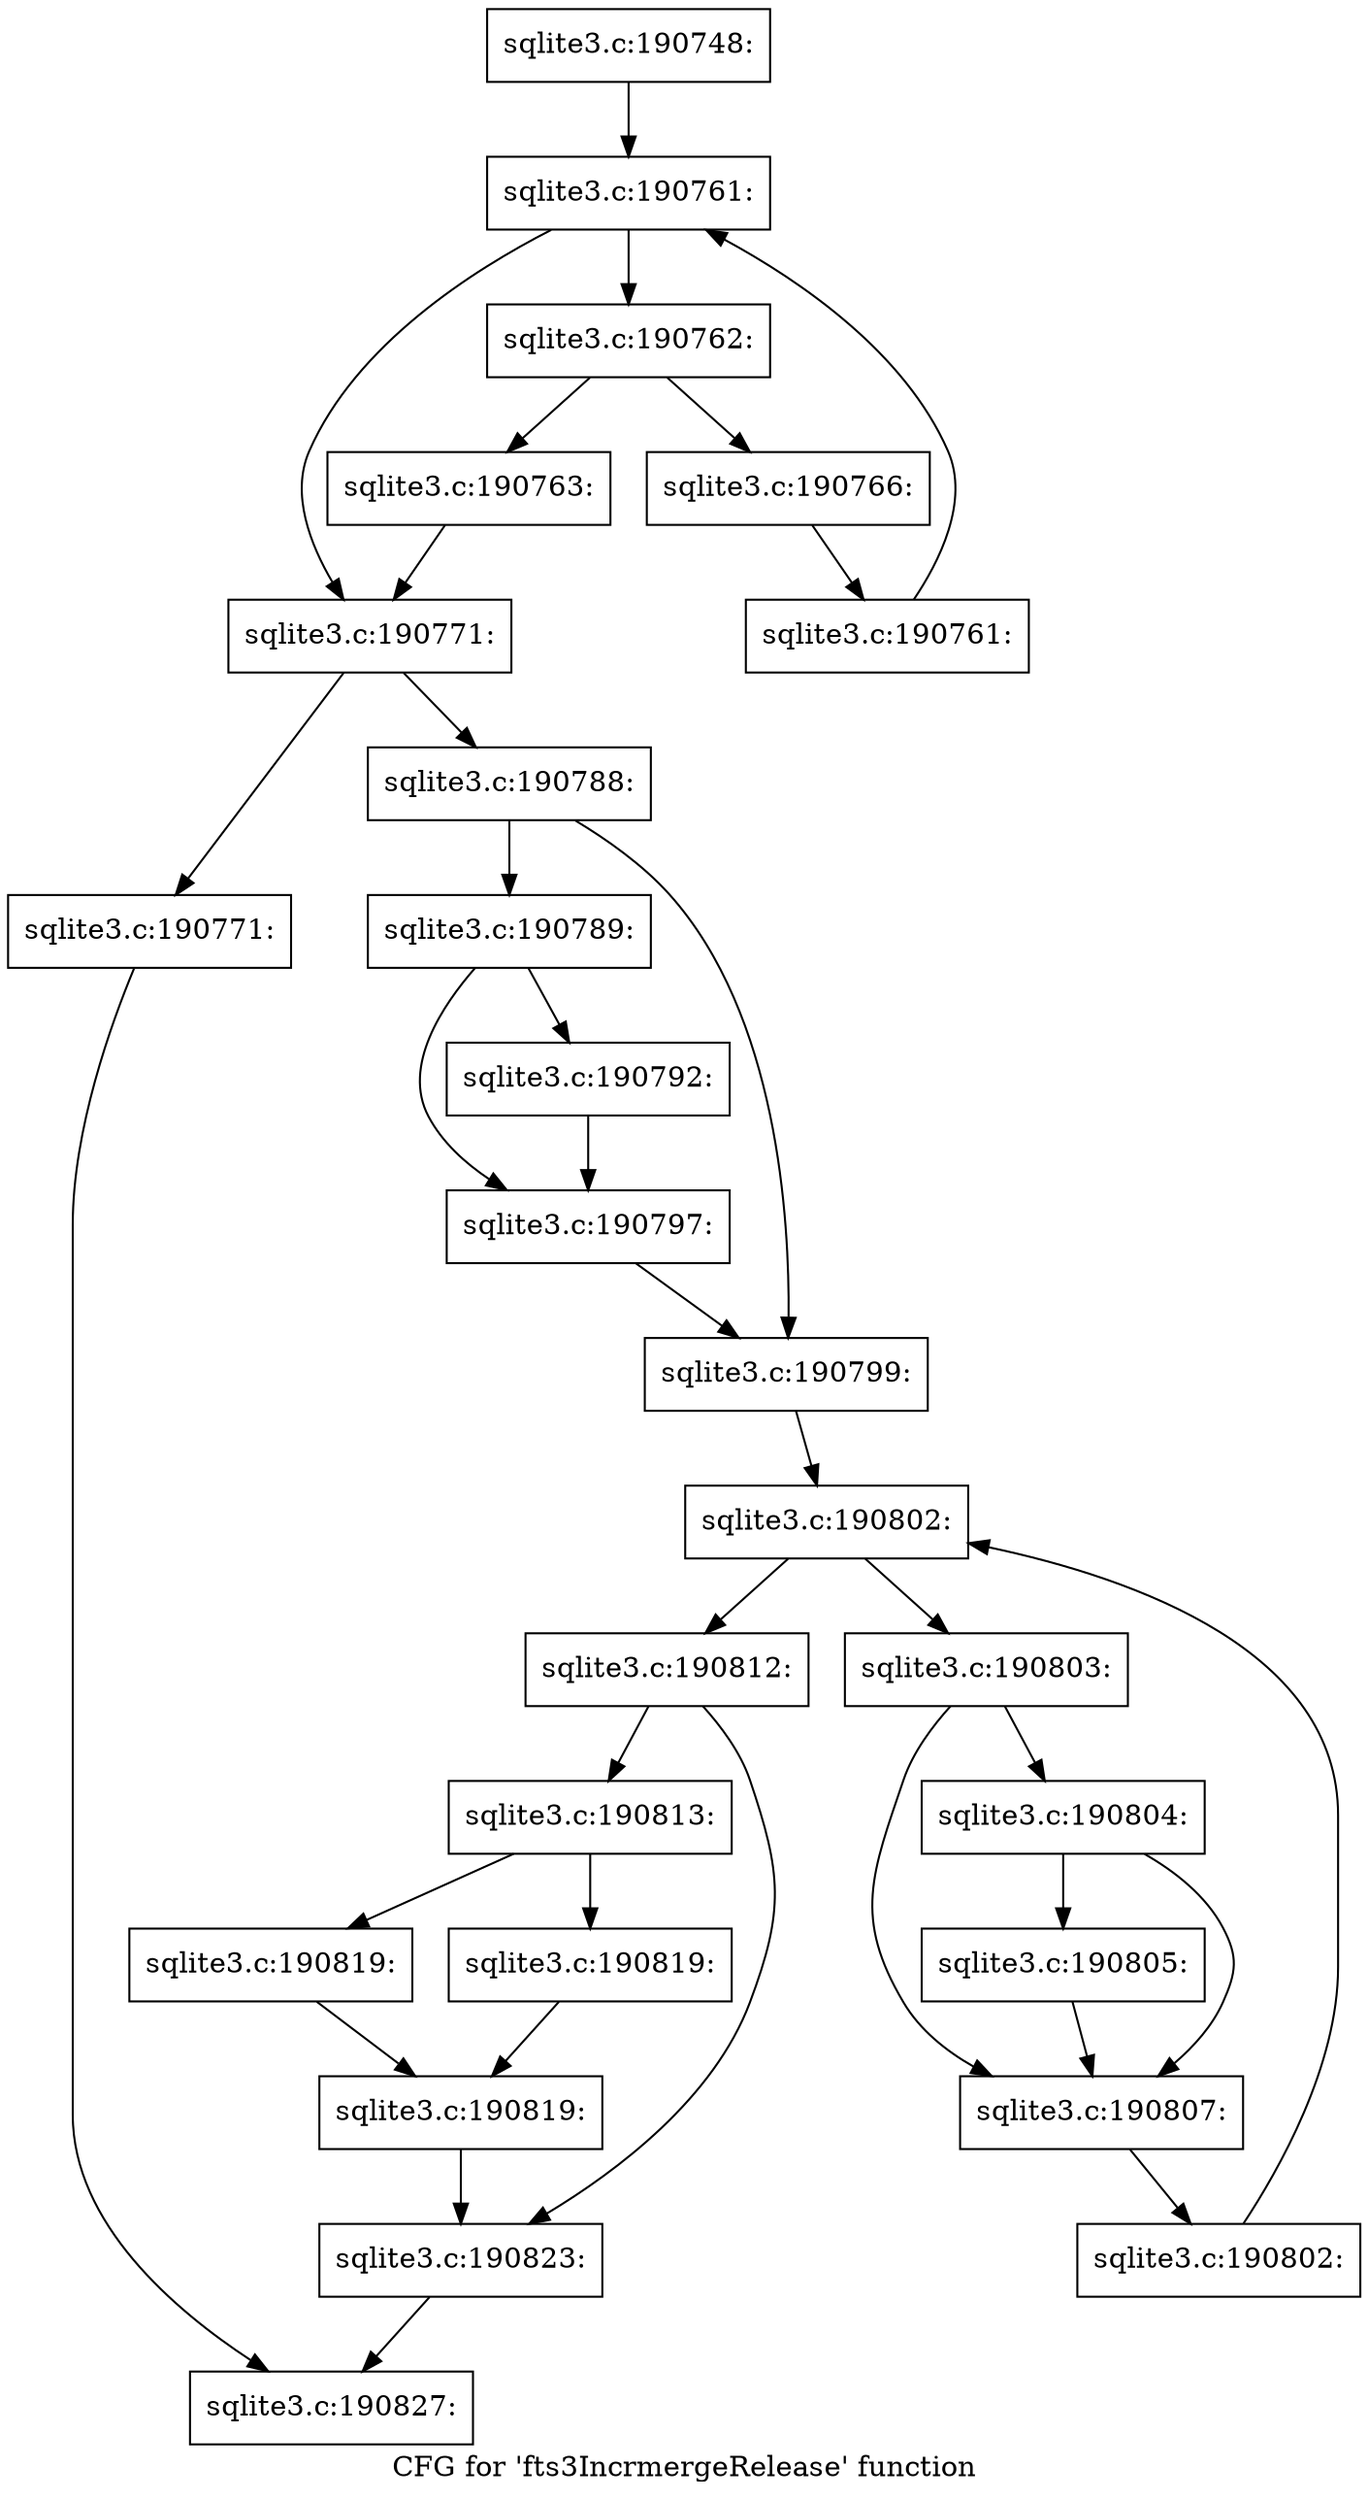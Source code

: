 digraph "CFG for 'fts3IncrmergeRelease' function" {
	label="CFG for 'fts3IncrmergeRelease' function";

	Node0x55c0fb2029b0 [shape=record,label="{sqlite3.c:190748:}"];
	Node0x55c0fb2029b0 -> Node0x55c0fb206e70;
	Node0x55c0fb206e70 [shape=record,label="{sqlite3.c:190761:}"];
	Node0x55c0fb206e70 -> Node0x55c0fb207090;
	Node0x55c0fb206e70 -> Node0x55c0fb206c60;
	Node0x55c0fb207090 [shape=record,label="{sqlite3.c:190762:}"];
	Node0x55c0fb207090 -> Node0x55c0fb207b40;
	Node0x55c0fb207090 -> Node0x55c0fb207b90;
	Node0x55c0fb207b40 [shape=record,label="{sqlite3.c:190763:}"];
	Node0x55c0fb207b40 -> Node0x55c0fb206c60;
	Node0x55c0fb207b90 [shape=record,label="{sqlite3.c:190766:}"];
	Node0x55c0fb207b90 -> Node0x55c0fb207000;
	Node0x55c0fb207000 [shape=record,label="{sqlite3.c:190761:}"];
	Node0x55c0fb207000 -> Node0x55c0fb206e70;
	Node0x55c0fb206c60 [shape=record,label="{sqlite3.c:190771:}"];
	Node0x55c0fb206c60 -> Node0x55c0fb208e60;
	Node0x55c0fb206c60 -> Node0x55c0fb208eb0;
	Node0x55c0fb208e60 [shape=record,label="{sqlite3.c:190771:}"];
	Node0x55c0fb208e60 -> Node0x55c0fb202b30;
	Node0x55c0fb208eb0 [shape=record,label="{sqlite3.c:190788:}"];
	Node0x55c0fb208eb0 -> Node0x55c0fb209240;
	Node0x55c0fb208eb0 -> Node0x55c0fb209290;
	Node0x55c0fb209240 [shape=record,label="{sqlite3.c:190789:}"];
	Node0x55c0fb209240 -> Node0x55c0fb209ff0;
	Node0x55c0fb209240 -> Node0x55c0fb20a040;
	Node0x55c0fb209ff0 [shape=record,label="{sqlite3.c:190792:}"];
	Node0x55c0fb209ff0 -> Node0x55c0fb20a040;
	Node0x55c0fb20a040 [shape=record,label="{sqlite3.c:190797:}"];
	Node0x55c0fb20a040 -> Node0x55c0fb209290;
	Node0x55c0fb209290 [shape=record,label="{sqlite3.c:190799:}"];
	Node0x55c0fb209290 -> Node0x55c0fb20bb90;
	Node0x55c0fb20bb90 [shape=record,label="{sqlite3.c:190802:}"];
	Node0x55c0fb20bb90 -> Node0x55c0fb20bdb0;
	Node0x55c0fb20bb90 -> Node0x55c0fb20b9e0;
	Node0x55c0fb20bdb0 [shape=record,label="{sqlite3.c:190803:}"];
	Node0x55c0fb20bdb0 -> Node0x55c0fb20c970;
	Node0x55c0fb20bdb0 -> Node0x55c0fb20c920;
	Node0x55c0fb20c970 [shape=record,label="{sqlite3.c:190804:}"];
	Node0x55c0fb20c970 -> Node0x55c0fb20c8d0;
	Node0x55c0fb20c970 -> Node0x55c0fb20c920;
	Node0x55c0fb20c8d0 [shape=record,label="{sqlite3.c:190805:}"];
	Node0x55c0fb20c8d0 -> Node0x55c0fb20c920;
	Node0x55c0fb20c920 [shape=record,label="{sqlite3.c:190807:}"];
	Node0x55c0fb20c920 -> Node0x55c0fb20bd20;
	Node0x55c0fb20bd20 [shape=record,label="{sqlite3.c:190802:}"];
	Node0x55c0fb20bd20 -> Node0x55c0fb20bb90;
	Node0x55c0fb20b9e0 [shape=record,label="{sqlite3.c:190812:}"];
	Node0x55c0fb20b9e0 -> Node0x55c0fb20e890;
	Node0x55c0fb20b9e0 -> Node0x55c0fb20e8e0;
	Node0x55c0fb20e890 [shape=record,label="{sqlite3.c:190813:}"];
	Node0x55c0fb20e890 -> Node0x55c0fb20f9d0;
	Node0x55c0fb20e890 -> Node0x55c0fb20fa20;
	Node0x55c0fb20f9d0 [shape=record,label="{sqlite3.c:190819:}"];
	Node0x55c0fb20f9d0 -> Node0x55c0fb20fa70;
	Node0x55c0fb20fa20 [shape=record,label="{sqlite3.c:190819:}"];
	Node0x55c0fb20fa20 -> Node0x55c0fb20fa70;
	Node0x55c0fb20fa70 [shape=record,label="{sqlite3.c:190819:}"];
	Node0x55c0fb20fa70 -> Node0x55c0fb20e8e0;
	Node0x55c0fb20e8e0 [shape=record,label="{sqlite3.c:190823:}"];
	Node0x55c0fb20e8e0 -> Node0x55c0fb202b30;
	Node0x55c0fb202b30 [shape=record,label="{sqlite3.c:190827:}"];
}

